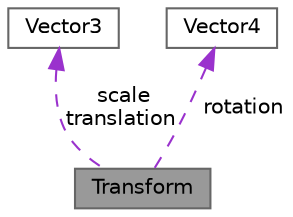 digraph "Transform"
{
 // INTERACTIVE_SVG=YES
 // LATEX_PDF_SIZE
  bgcolor="transparent";
  edge [fontname=Helvetica,fontsize=10,labelfontname=Helvetica,labelfontsize=10];
  node [fontname=Helvetica,fontsize=10,shape=box,height=0.2,width=0.4];
  Node1 [label="Transform",height=0.2,width=0.4,color="gray40", fillcolor="grey60", style="filled", fontcolor="black",tooltip=" "];
  Node2 -> Node1 [dir="back",color="darkorchid3",style="dashed",label=" scale\ntranslation" ];
  Node2 [label="Vector3",height=0.2,width=0.4,color="gray40", fillcolor="white", style="filled",URL="$struct_vector3.html",tooltip=" "];
  Node3 -> Node1 [dir="back",color="darkorchid3",style="dashed",label=" rotation" ];
  Node3 [label="Vector4",height=0.2,width=0.4,color="gray40", fillcolor="white", style="filled",URL="$struct_vector4.html",tooltip=" "];
}
